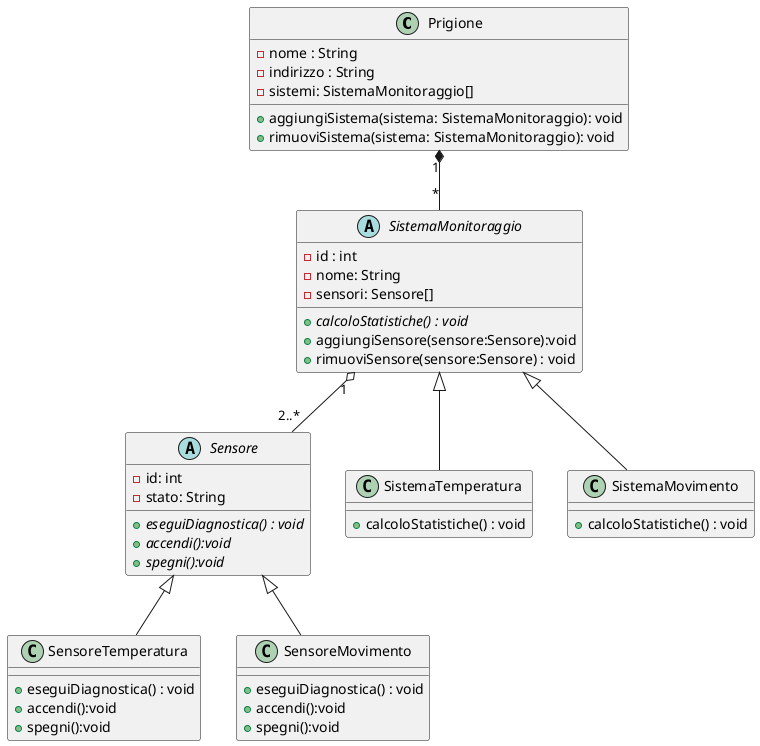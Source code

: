 @startuml
class Prigione {
    - nome : String
    - indirizzo : String
    -sistemi: SistemaMonitoraggio[]
    + aggiungiSistema(sistema: SistemaMonitoraggio): void
    + rimuoviSistema(sistema: SistemaMonitoraggio): void

}

abstract class SistemaMonitoraggio {
    - id : int
    - nome: String
    - sensori: Sensore[]
    + {abstract}calcoloStatistiche() : void
    + aggiungiSensore(sensore:Sensore):void
    + rimuoviSensore(sensore:Sensore) : void
}

abstract class Sensore{
    - id: int
    - stato: String
    + {abstract}eseguiDiagnostica() : void
    + {abstract}accendi():void
    + {abstract}spegni():void
}

class SensoreTemperatura{
    + eseguiDiagnostica() : void
    + accendi():void
    + spegni():void
}
class SensoreMovimento{
    + eseguiDiagnostica() : void
    + accendi():void
    + spegni():void
}

class SistemaTemperatura{
+ calcoloStatistiche() : void
}
class SistemaMovimento{
+ calcoloStatistiche() : void
}

SistemaMonitoraggio <|-- SistemaTemperatura
SistemaMonitoraggio <|-- SistemaMovimento

Sensore <|-- SensoreMovimento
Sensore <|-- SensoreTemperatura

SistemaMonitoraggio "1" o-- "2..*" Sensore
Prigione "1" *-- "*" SistemaMonitoraggio

@enduml